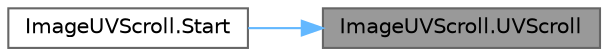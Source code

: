 digraph "ImageUVScroll.UVScroll"
{
 // LATEX_PDF_SIZE
  bgcolor="transparent";
  edge [fontname=Helvetica,fontsize=10,labelfontname=Helvetica,labelfontsize=10];
  node [fontname=Helvetica,fontsize=10,shape=box,height=0.2,width=0.4];
  rankdir="RL";
  Node1 [id="Node000001",label="ImageUVScroll.UVScroll",height=0.2,width=0.4,color="gray40", fillcolor="grey60", style="filled", fontcolor="black",tooltip=" "];
  Node1 -> Node2 [id="edge1_Node000001_Node000002",dir="back",color="steelblue1",style="solid",tooltip=" "];
  Node2 [id="Node000002",label="ImageUVScroll.Start",height=0.2,width=0.4,color="grey40", fillcolor="white", style="filled",URL="$class_image_u_v_scroll.html#acff2c3ddab46d69225eb64d68123b163",tooltip=" "];
}
